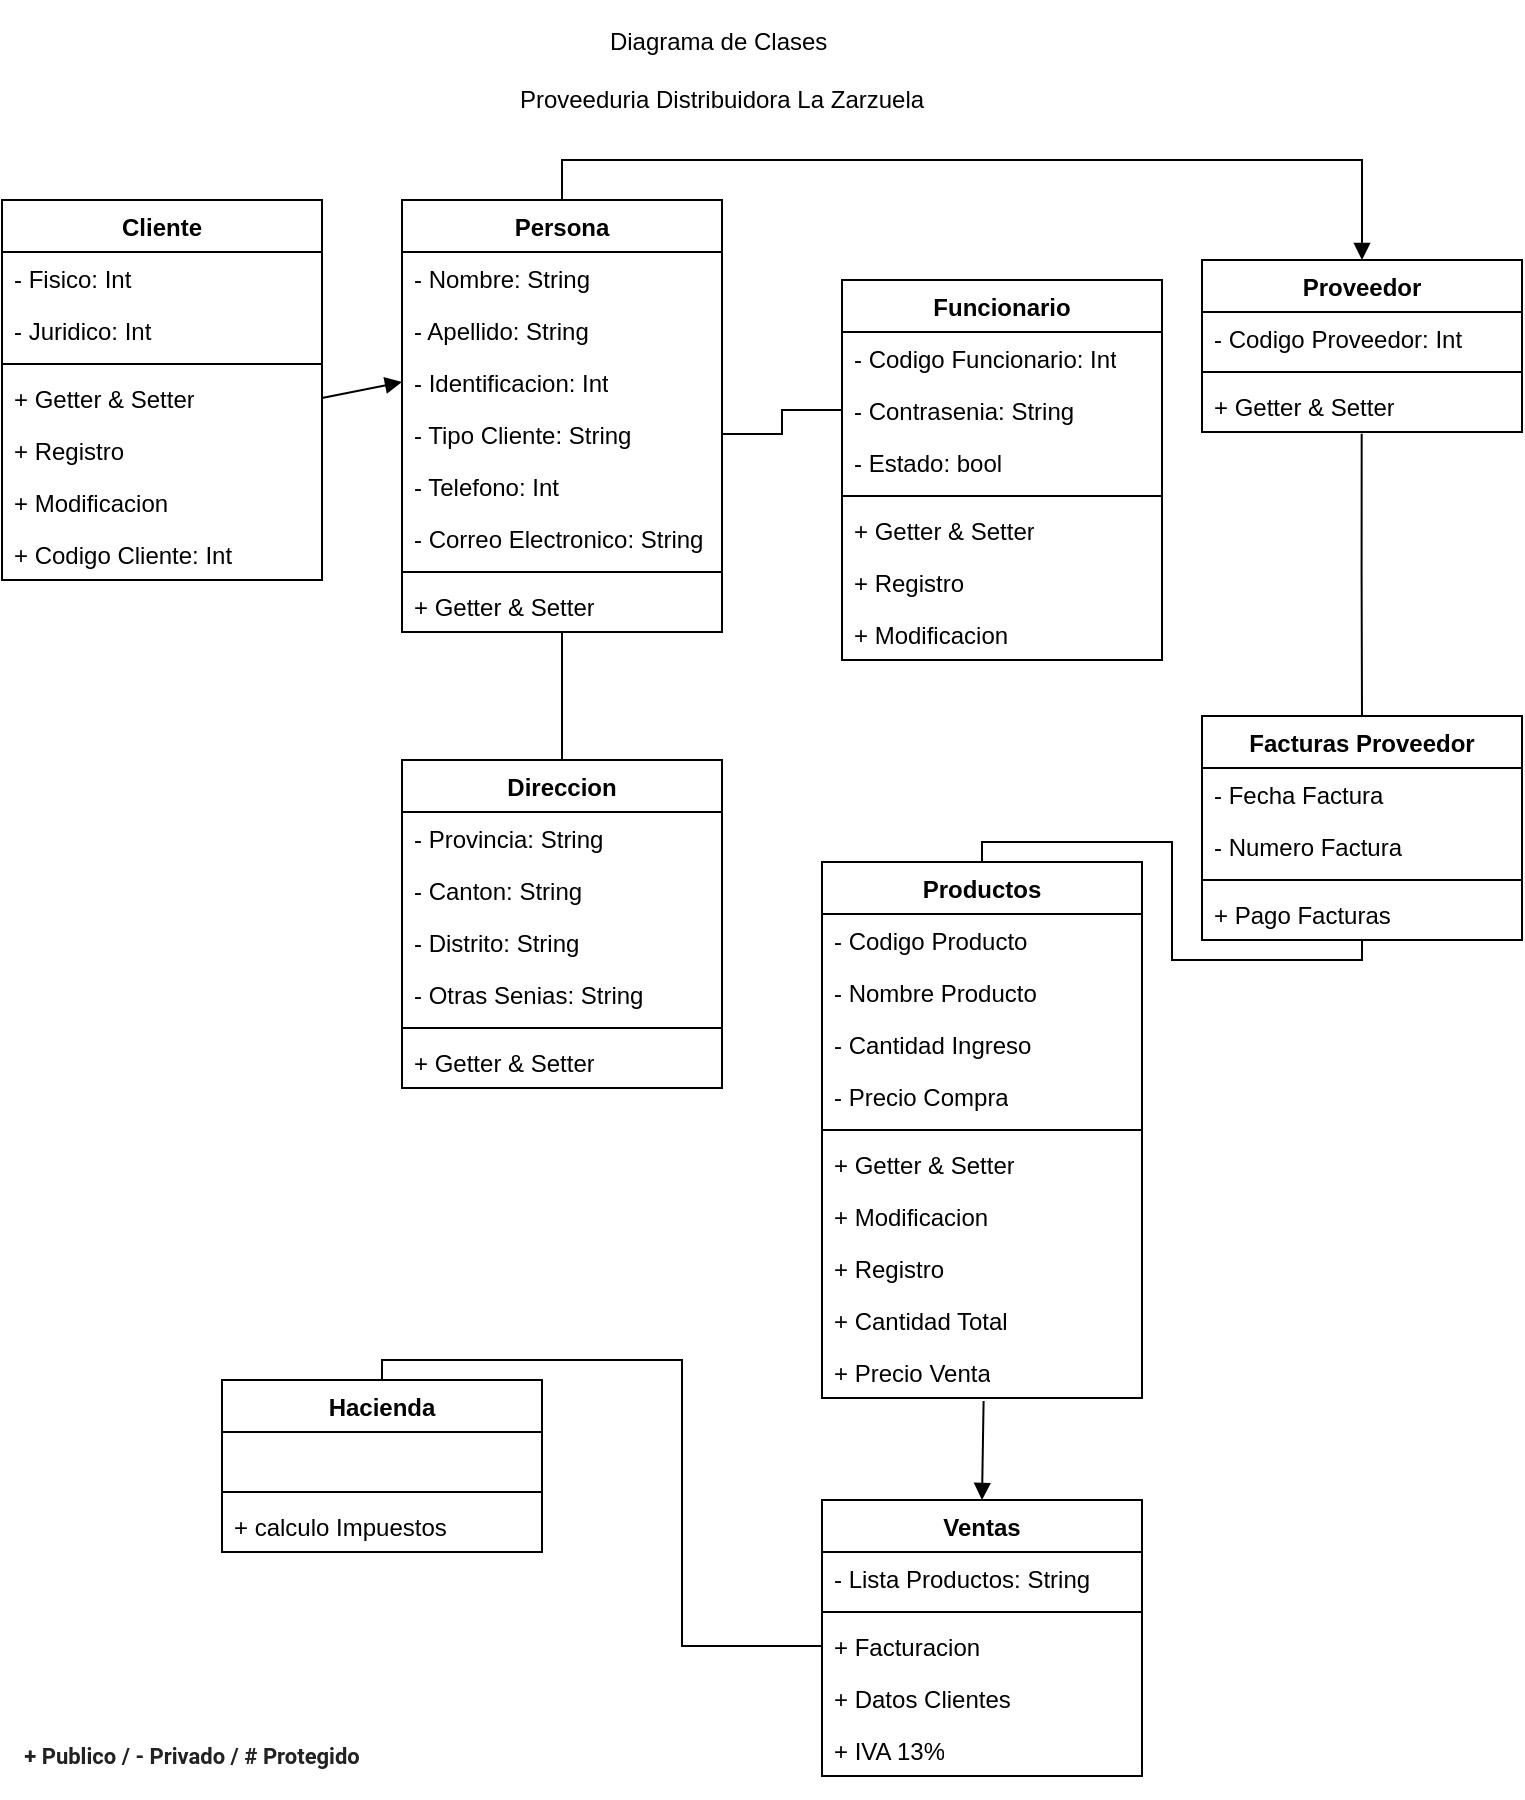 <mxfile version="23.1.1" type="device">
  <diagram id="C5RBs43oDa-KdzZeNtuy" name="Page-1">
    <mxGraphModel dx="2206" dy="1163" grid="1" gridSize="10" guides="1" tooltips="1" connect="1" arrows="1" fold="1" page="1" pageScale="1" pageWidth="827" pageHeight="1169" background="none" math="0" shadow="0">
      <root>
        <mxCell id="WIyWlLk6GJQsqaUBKTNV-0" />
        <mxCell id="WIyWlLk6GJQsqaUBKTNV-1" parent="WIyWlLk6GJQsqaUBKTNV-0" />
        <mxCell id="dNAA1vyuBfh1h1FyRF3A-4" value="&lt;h4 style=&quot;border-color: var(--border-color); text-align: left; font-size: 11px;&quot;&gt;&lt;font style=&quot;border-color: var(--border-color); font-size: 11px;&quot; face=&quot;Roboto, sans-serif&quot; color=&quot;#222222&quot;&gt;+ Publico /&amp;nbsp;&lt;/font&gt;&lt;font style=&quot;border-color: var(--border-color); font-size: 11px;&quot; face=&quot;Roboto, sans-serif&quot; color=&quot;#222222&quot;&gt;&lt;span style=&quot;border-color: var(--border-color);&quot;&gt;- Privado /&amp;nbsp;&lt;/span&gt;&lt;/font&gt;&lt;font style=&quot;border-color: var(--border-color); font-size: 11px;&quot; face=&quot;Roboto, sans-serif&quot; color=&quot;#222222&quot;&gt;&lt;span style=&quot;border-color: var(--border-color);&quot;&gt;# Protegido&lt;/span&gt;&lt;/font&gt;&lt;/h4&gt;" style="text;html=1;strokeColor=none;fillColor=none;align=center;verticalAlign=middle;whiteSpace=wrap;rounded=0;" vertex="1" parent="WIyWlLk6GJQsqaUBKTNV-1">
          <mxGeometry x="41" y="948" width="190" height="20" as="geometry" />
        </mxCell>
        <mxCell id="dNAA1vyuBfh1h1FyRF3A-9" value="Persona" style="swimlane;fontStyle=1;align=center;verticalAlign=top;childLayout=stackLayout;horizontal=1;startSize=26;horizontalStack=0;resizeParent=1;resizeParentMax=0;resizeLast=0;collapsible=1;marginBottom=0;whiteSpace=wrap;html=1;" vertex="1" parent="WIyWlLk6GJQsqaUBKTNV-1">
          <mxGeometry x="241" y="180" width="160" height="216" as="geometry" />
        </mxCell>
        <mxCell id="dNAA1vyuBfh1h1FyRF3A-20" value="- Nombre: String" style="text;strokeColor=none;fillColor=none;align=left;verticalAlign=top;spacingLeft=4;spacingRight=4;overflow=hidden;rotatable=0;points=[[0,0.5],[1,0.5]];portConstraint=eastwest;whiteSpace=wrap;html=1;" vertex="1" parent="dNAA1vyuBfh1h1FyRF3A-9">
          <mxGeometry y="26" width="160" height="26" as="geometry" />
        </mxCell>
        <mxCell id="dNAA1vyuBfh1h1FyRF3A-21" value="- Apellido: String" style="text;strokeColor=none;fillColor=none;align=left;verticalAlign=top;spacingLeft=4;spacingRight=4;overflow=hidden;rotatable=0;points=[[0,0.5],[1,0.5]];portConstraint=eastwest;whiteSpace=wrap;html=1;" vertex="1" parent="dNAA1vyuBfh1h1FyRF3A-9">
          <mxGeometry y="52" width="160" height="26" as="geometry" />
        </mxCell>
        <mxCell id="dNAA1vyuBfh1h1FyRF3A-19" value="- Identificacion: Int" style="text;strokeColor=none;fillColor=none;align=left;verticalAlign=top;spacingLeft=4;spacingRight=4;overflow=hidden;rotatable=0;points=[[0,0.5],[1,0.5]];portConstraint=eastwest;whiteSpace=wrap;html=1;" vertex="1" parent="dNAA1vyuBfh1h1FyRF3A-9">
          <mxGeometry y="78" width="160" height="26" as="geometry" />
        </mxCell>
        <mxCell id="dNAA1vyuBfh1h1FyRF3A-22" value="- Tipo Cliente: String" style="text;strokeColor=none;fillColor=none;align=left;verticalAlign=top;spacingLeft=4;spacingRight=4;overflow=hidden;rotatable=0;points=[[0,0.5],[1,0.5]];portConstraint=eastwest;whiteSpace=wrap;html=1;" vertex="1" parent="dNAA1vyuBfh1h1FyRF3A-9">
          <mxGeometry y="104" width="160" height="26" as="geometry" />
        </mxCell>
        <mxCell id="dNAA1vyuBfh1h1FyRF3A-23" value="- Telefono: Int" style="text;strokeColor=none;fillColor=none;align=left;verticalAlign=top;spacingLeft=4;spacingRight=4;overflow=hidden;rotatable=0;points=[[0,0.5],[1,0.5]];portConstraint=eastwest;whiteSpace=wrap;html=1;" vertex="1" parent="dNAA1vyuBfh1h1FyRF3A-9">
          <mxGeometry y="130" width="160" height="26" as="geometry" />
        </mxCell>
        <mxCell id="dNAA1vyuBfh1h1FyRF3A-24" value="- Correo Electronico: String" style="text;strokeColor=none;fillColor=none;align=left;verticalAlign=top;spacingLeft=4;spacingRight=4;overflow=hidden;rotatable=0;points=[[0,0.5],[1,0.5]];portConstraint=eastwest;whiteSpace=wrap;html=1;" vertex="1" parent="dNAA1vyuBfh1h1FyRF3A-9">
          <mxGeometry y="156" width="160" height="26" as="geometry" />
        </mxCell>
        <mxCell id="dNAA1vyuBfh1h1FyRF3A-11" value="" style="line;strokeWidth=1;fillColor=none;align=left;verticalAlign=middle;spacingTop=-1;spacingLeft=3;spacingRight=3;rotatable=0;labelPosition=right;points=[];portConstraint=eastwest;strokeColor=inherit;" vertex="1" parent="dNAA1vyuBfh1h1FyRF3A-9">
          <mxGeometry y="182" width="160" height="8" as="geometry" />
        </mxCell>
        <mxCell id="dNAA1vyuBfh1h1FyRF3A-12" value="+ Getter &amp;amp; Setter" style="text;strokeColor=none;fillColor=none;align=left;verticalAlign=top;spacingLeft=4;spacingRight=4;overflow=hidden;rotatable=0;points=[[0,0.5],[1,0.5]];portConstraint=eastwest;whiteSpace=wrap;html=1;" vertex="1" parent="dNAA1vyuBfh1h1FyRF3A-9">
          <mxGeometry y="190" width="160" height="26" as="geometry" />
        </mxCell>
        <mxCell id="dNAA1vyuBfh1h1FyRF3A-25" value="Cliente" style="swimlane;fontStyle=1;align=center;verticalAlign=top;childLayout=stackLayout;horizontal=1;startSize=26;horizontalStack=0;resizeParent=1;resizeParentMax=0;resizeLast=0;collapsible=1;marginBottom=0;whiteSpace=wrap;html=1;" vertex="1" parent="WIyWlLk6GJQsqaUBKTNV-1">
          <mxGeometry x="41" y="180" width="160" height="190" as="geometry" />
        </mxCell>
        <mxCell id="dNAA1vyuBfh1h1FyRF3A-26" value="- Fisico: Int" style="text;strokeColor=none;fillColor=none;align=left;verticalAlign=top;spacingLeft=4;spacingRight=4;overflow=hidden;rotatable=0;points=[[0,0.5],[1,0.5]];portConstraint=eastwest;whiteSpace=wrap;html=1;" vertex="1" parent="dNAA1vyuBfh1h1FyRF3A-25">
          <mxGeometry y="26" width="160" height="26" as="geometry" />
        </mxCell>
        <mxCell id="dNAA1vyuBfh1h1FyRF3A-29" value="- Juridico: Int" style="text;strokeColor=none;fillColor=none;align=left;verticalAlign=top;spacingLeft=4;spacingRight=4;overflow=hidden;rotatable=0;points=[[0,0.5],[1,0.5]];portConstraint=eastwest;whiteSpace=wrap;html=1;" vertex="1" parent="dNAA1vyuBfh1h1FyRF3A-25">
          <mxGeometry y="52" width="160" height="26" as="geometry" />
        </mxCell>
        <mxCell id="dNAA1vyuBfh1h1FyRF3A-27" value="" style="line;strokeWidth=1;fillColor=none;align=left;verticalAlign=middle;spacingTop=-1;spacingLeft=3;spacingRight=3;rotatable=0;labelPosition=right;points=[];portConstraint=eastwest;strokeColor=inherit;" vertex="1" parent="dNAA1vyuBfh1h1FyRF3A-25">
          <mxGeometry y="78" width="160" height="8" as="geometry" />
        </mxCell>
        <mxCell id="dNAA1vyuBfh1h1FyRF3A-30" value="+ Getter &amp;amp; Setter" style="text;strokeColor=none;fillColor=none;align=left;verticalAlign=top;spacingLeft=4;spacingRight=4;overflow=hidden;rotatable=0;points=[[0,0.5],[1,0.5]];portConstraint=eastwest;whiteSpace=wrap;html=1;" vertex="1" parent="dNAA1vyuBfh1h1FyRF3A-25">
          <mxGeometry y="86" width="160" height="26" as="geometry" />
        </mxCell>
        <mxCell id="dNAA1vyuBfh1h1FyRF3A-76" value="+ Registro" style="text;strokeColor=none;fillColor=none;align=left;verticalAlign=top;spacingLeft=4;spacingRight=4;overflow=hidden;rotatable=0;points=[[0,0.5],[1,0.5]];portConstraint=eastwest;whiteSpace=wrap;html=1;" vertex="1" parent="dNAA1vyuBfh1h1FyRF3A-25">
          <mxGeometry y="112" width="160" height="26" as="geometry" />
        </mxCell>
        <mxCell id="dNAA1vyuBfh1h1FyRF3A-77" value="+ Modificacion" style="text;strokeColor=none;fillColor=none;align=left;verticalAlign=top;spacingLeft=4;spacingRight=4;overflow=hidden;rotatable=0;points=[[0,0.5],[1,0.5]];portConstraint=eastwest;whiteSpace=wrap;html=1;" vertex="1" parent="dNAA1vyuBfh1h1FyRF3A-25">
          <mxGeometry y="138" width="160" height="26" as="geometry" />
        </mxCell>
        <mxCell id="dNAA1vyuBfh1h1FyRF3A-28" value="+ Codigo Cliente: Int" style="text;strokeColor=none;fillColor=none;align=left;verticalAlign=top;spacingLeft=4;spacingRight=4;overflow=hidden;rotatable=0;points=[[0,0.5],[1,0.5]];portConstraint=eastwest;whiteSpace=wrap;html=1;" vertex="1" parent="dNAA1vyuBfh1h1FyRF3A-25">
          <mxGeometry y="164" width="160" height="26" as="geometry" />
        </mxCell>
        <mxCell id="dNAA1vyuBfh1h1FyRF3A-31" value="Direccion" style="swimlane;fontStyle=1;align=center;verticalAlign=top;childLayout=stackLayout;horizontal=1;startSize=26;horizontalStack=0;resizeParent=1;resizeParentMax=0;resizeLast=0;collapsible=1;marginBottom=0;whiteSpace=wrap;html=1;" vertex="1" parent="WIyWlLk6GJQsqaUBKTNV-1">
          <mxGeometry x="241" y="460" width="160" height="164" as="geometry" />
        </mxCell>
        <mxCell id="dNAA1vyuBfh1h1FyRF3A-32" value="- Provincia: String" style="text;strokeColor=none;fillColor=none;align=left;verticalAlign=top;spacingLeft=4;spacingRight=4;overflow=hidden;rotatable=0;points=[[0,0.5],[1,0.5]];portConstraint=eastwest;whiteSpace=wrap;html=1;" vertex="1" parent="dNAA1vyuBfh1h1FyRF3A-31">
          <mxGeometry y="26" width="160" height="26" as="geometry" />
        </mxCell>
        <mxCell id="dNAA1vyuBfh1h1FyRF3A-35" value="- Canton: String" style="text;strokeColor=none;fillColor=none;align=left;verticalAlign=top;spacingLeft=4;spacingRight=4;overflow=hidden;rotatable=0;points=[[0,0.5],[1,0.5]];portConstraint=eastwest;whiteSpace=wrap;html=1;" vertex="1" parent="dNAA1vyuBfh1h1FyRF3A-31">
          <mxGeometry y="52" width="160" height="26" as="geometry" />
        </mxCell>
        <mxCell id="dNAA1vyuBfh1h1FyRF3A-36" value="- Distrito: String" style="text;strokeColor=none;fillColor=none;align=left;verticalAlign=top;spacingLeft=4;spacingRight=4;overflow=hidden;rotatable=0;points=[[0,0.5],[1,0.5]];portConstraint=eastwest;whiteSpace=wrap;html=1;" vertex="1" parent="dNAA1vyuBfh1h1FyRF3A-31">
          <mxGeometry y="78" width="160" height="26" as="geometry" />
        </mxCell>
        <mxCell id="dNAA1vyuBfh1h1FyRF3A-37" value="- Otras Senias: String" style="text;strokeColor=none;fillColor=none;align=left;verticalAlign=top;spacingLeft=4;spacingRight=4;overflow=hidden;rotatable=0;points=[[0,0.5],[1,0.5]];portConstraint=eastwest;whiteSpace=wrap;html=1;" vertex="1" parent="dNAA1vyuBfh1h1FyRF3A-31">
          <mxGeometry y="104" width="160" height="26" as="geometry" />
        </mxCell>
        <mxCell id="dNAA1vyuBfh1h1FyRF3A-33" value="" style="line;strokeWidth=1;fillColor=none;align=left;verticalAlign=middle;spacingTop=-1;spacingLeft=3;spacingRight=3;rotatable=0;labelPosition=right;points=[];portConstraint=eastwest;strokeColor=inherit;" vertex="1" parent="dNAA1vyuBfh1h1FyRF3A-31">
          <mxGeometry y="130" width="160" height="8" as="geometry" />
        </mxCell>
        <mxCell id="dNAA1vyuBfh1h1FyRF3A-34" value="+ Getter &amp;amp; Setter" style="text;strokeColor=none;fillColor=none;align=left;verticalAlign=top;spacingLeft=4;spacingRight=4;overflow=hidden;rotatable=0;points=[[0,0.5],[1,0.5]];portConstraint=eastwest;whiteSpace=wrap;html=1;" vertex="1" parent="dNAA1vyuBfh1h1FyRF3A-31">
          <mxGeometry y="138" width="160" height="26" as="geometry" />
        </mxCell>
        <mxCell id="dNAA1vyuBfh1h1FyRF3A-38" value="Funcionario" style="swimlane;fontStyle=1;align=center;verticalAlign=top;childLayout=stackLayout;horizontal=1;startSize=26;horizontalStack=0;resizeParent=1;resizeParentMax=0;resizeLast=0;collapsible=1;marginBottom=0;whiteSpace=wrap;html=1;" vertex="1" parent="WIyWlLk6GJQsqaUBKTNV-1">
          <mxGeometry x="461" y="220" width="160" height="190" as="geometry" />
        </mxCell>
        <mxCell id="dNAA1vyuBfh1h1FyRF3A-39" value="- Codigo Funcionario: Int" style="text;strokeColor=none;fillColor=none;align=left;verticalAlign=top;spacingLeft=4;spacingRight=4;overflow=hidden;rotatable=0;points=[[0,0.5],[1,0.5]];portConstraint=eastwest;whiteSpace=wrap;html=1;" vertex="1" parent="dNAA1vyuBfh1h1FyRF3A-38">
          <mxGeometry y="26" width="160" height="26" as="geometry" />
        </mxCell>
        <mxCell id="dNAA1vyuBfh1h1FyRF3A-42" value="- Contrasenia: String" style="text;strokeColor=none;fillColor=none;align=left;verticalAlign=top;spacingLeft=4;spacingRight=4;overflow=hidden;rotatable=0;points=[[0,0.5],[1,0.5]];portConstraint=eastwest;whiteSpace=wrap;html=1;" vertex="1" parent="dNAA1vyuBfh1h1FyRF3A-38">
          <mxGeometry y="52" width="160" height="26" as="geometry" />
        </mxCell>
        <mxCell id="dNAA1vyuBfh1h1FyRF3A-43" value="- Estado: bool" style="text;strokeColor=none;fillColor=none;align=left;verticalAlign=top;spacingLeft=4;spacingRight=4;overflow=hidden;rotatable=0;points=[[0,0.5],[1,0.5]];portConstraint=eastwest;whiteSpace=wrap;html=1;" vertex="1" parent="dNAA1vyuBfh1h1FyRF3A-38">
          <mxGeometry y="78" width="160" height="26" as="geometry" />
        </mxCell>
        <mxCell id="dNAA1vyuBfh1h1FyRF3A-40" value="" style="line;strokeWidth=1;fillColor=none;align=left;verticalAlign=middle;spacingTop=-1;spacingLeft=3;spacingRight=3;rotatable=0;labelPosition=right;points=[];portConstraint=eastwest;strokeColor=inherit;" vertex="1" parent="dNAA1vyuBfh1h1FyRF3A-38">
          <mxGeometry y="104" width="160" height="8" as="geometry" />
        </mxCell>
        <mxCell id="dNAA1vyuBfh1h1FyRF3A-44" value="+ Getter &amp;amp; Setter" style="text;strokeColor=none;fillColor=none;align=left;verticalAlign=top;spacingLeft=4;spacingRight=4;overflow=hidden;rotatable=0;points=[[0,0.5],[1,0.5]];portConstraint=eastwest;whiteSpace=wrap;html=1;" vertex="1" parent="dNAA1vyuBfh1h1FyRF3A-38">
          <mxGeometry y="112" width="160" height="26" as="geometry" />
        </mxCell>
        <mxCell id="dNAA1vyuBfh1h1FyRF3A-78" value="+ Registro" style="text;strokeColor=none;fillColor=none;align=left;verticalAlign=top;spacingLeft=4;spacingRight=4;overflow=hidden;rotatable=0;points=[[0,0.5],[1,0.5]];portConstraint=eastwest;whiteSpace=wrap;html=1;" vertex="1" parent="dNAA1vyuBfh1h1FyRF3A-38">
          <mxGeometry y="138" width="160" height="26" as="geometry" />
        </mxCell>
        <mxCell id="dNAA1vyuBfh1h1FyRF3A-79" value="+ Modificacion" style="text;strokeColor=none;fillColor=none;align=left;verticalAlign=top;spacingLeft=4;spacingRight=4;overflow=hidden;rotatable=0;points=[[0,0.5],[1,0.5]];portConstraint=eastwest;whiteSpace=wrap;html=1;" vertex="1" parent="dNAA1vyuBfh1h1FyRF3A-38">
          <mxGeometry y="164" width="160" height="26" as="geometry" />
        </mxCell>
        <mxCell id="dNAA1vyuBfh1h1FyRF3A-45" value="Proveedor" style="swimlane;fontStyle=1;align=center;verticalAlign=top;childLayout=stackLayout;horizontal=1;startSize=26;horizontalStack=0;resizeParent=1;resizeParentMax=0;resizeLast=0;collapsible=1;marginBottom=0;whiteSpace=wrap;html=1;" vertex="1" parent="WIyWlLk6GJQsqaUBKTNV-1">
          <mxGeometry x="641" y="210" width="160" height="86" as="geometry" />
        </mxCell>
        <mxCell id="dNAA1vyuBfh1h1FyRF3A-49" value="- Codigo Proveedor: Int" style="text;strokeColor=none;fillColor=none;align=left;verticalAlign=top;spacingLeft=4;spacingRight=4;overflow=hidden;rotatable=0;points=[[0,0.5],[1,0.5]];portConstraint=eastwest;whiteSpace=wrap;html=1;" vertex="1" parent="dNAA1vyuBfh1h1FyRF3A-45">
          <mxGeometry y="26" width="160" height="26" as="geometry" />
        </mxCell>
        <mxCell id="dNAA1vyuBfh1h1FyRF3A-47" value="" style="line;strokeWidth=1;fillColor=none;align=left;verticalAlign=middle;spacingTop=-1;spacingLeft=3;spacingRight=3;rotatable=0;labelPosition=right;points=[];portConstraint=eastwest;strokeColor=inherit;" vertex="1" parent="dNAA1vyuBfh1h1FyRF3A-45">
          <mxGeometry y="52" width="160" height="8" as="geometry" />
        </mxCell>
        <mxCell id="dNAA1vyuBfh1h1FyRF3A-48" value="+ Getter &amp;amp; Setter" style="text;strokeColor=none;fillColor=none;align=left;verticalAlign=top;spacingLeft=4;spacingRight=4;overflow=hidden;rotatable=0;points=[[0,0.5],[1,0.5]];portConstraint=eastwest;whiteSpace=wrap;html=1;" vertex="1" parent="dNAA1vyuBfh1h1FyRF3A-45">
          <mxGeometry y="60" width="160" height="26" as="geometry" />
        </mxCell>
        <mxCell id="dNAA1vyuBfh1h1FyRF3A-50" value="Ventas" style="swimlane;fontStyle=1;align=center;verticalAlign=top;childLayout=stackLayout;horizontal=1;startSize=26;horizontalStack=0;resizeParent=1;resizeParentMax=0;resizeLast=0;collapsible=1;marginBottom=0;whiteSpace=wrap;html=1;" vertex="1" parent="WIyWlLk6GJQsqaUBKTNV-1">
          <mxGeometry x="451" y="830" width="160" height="138" as="geometry" />
        </mxCell>
        <mxCell id="dNAA1vyuBfh1h1FyRF3A-74" value="- Lista Productos: String" style="text;strokeColor=none;fillColor=none;align=left;verticalAlign=top;spacingLeft=4;spacingRight=4;overflow=hidden;rotatable=0;points=[[0,0.5],[1,0.5]];portConstraint=eastwest;whiteSpace=wrap;html=1;" vertex="1" parent="dNAA1vyuBfh1h1FyRF3A-50">
          <mxGeometry y="26" width="160" height="26" as="geometry" />
        </mxCell>
        <mxCell id="dNAA1vyuBfh1h1FyRF3A-52" value="" style="line;strokeWidth=1;fillColor=none;align=left;verticalAlign=middle;spacingTop=-1;spacingLeft=3;spacingRight=3;rotatable=0;labelPosition=right;points=[];portConstraint=eastwest;strokeColor=inherit;" vertex="1" parent="dNAA1vyuBfh1h1FyRF3A-50">
          <mxGeometry y="52" width="160" height="8" as="geometry" />
        </mxCell>
        <mxCell id="dNAA1vyuBfh1h1FyRF3A-53" value="+ Facturacion" style="text;strokeColor=none;fillColor=none;align=left;verticalAlign=top;spacingLeft=4;spacingRight=4;overflow=hidden;rotatable=0;points=[[0,0.5],[1,0.5]];portConstraint=eastwest;whiteSpace=wrap;html=1;" vertex="1" parent="dNAA1vyuBfh1h1FyRF3A-50">
          <mxGeometry y="60" width="160" height="26" as="geometry" />
        </mxCell>
        <mxCell id="dNAA1vyuBfh1h1FyRF3A-106" value="+ Datos Clientes" style="text;strokeColor=none;fillColor=none;align=left;verticalAlign=top;spacingLeft=4;spacingRight=4;overflow=hidden;rotatable=0;points=[[0,0.5],[1,0.5]];portConstraint=eastwest;whiteSpace=wrap;html=1;" vertex="1" parent="dNAA1vyuBfh1h1FyRF3A-50">
          <mxGeometry y="86" width="160" height="26" as="geometry" />
        </mxCell>
        <mxCell id="dNAA1vyuBfh1h1FyRF3A-68" value="+ IVA 13%" style="text;strokeColor=none;fillColor=none;align=left;verticalAlign=top;spacingLeft=4;spacingRight=4;overflow=hidden;rotatable=0;points=[[0,0.5],[1,0.5]];portConstraint=eastwest;whiteSpace=wrap;html=1;" vertex="1" parent="dNAA1vyuBfh1h1FyRF3A-50">
          <mxGeometry y="112" width="160" height="26" as="geometry" />
        </mxCell>
        <mxCell id="dNAA1vyuBfh1h1FyRF3A-54" value="Hacienda" style="swimlane;fontStyle=1;align=center;verticalAlign=top;childLayout=stackLayout;horizontal=1;startSize=26;horizontalStack=0;resizeParent=1;resizeParentMax=0;resizeLast=0;collapsible=1;marginBottom=0;whiteSpace=wrap;html=1;" vertex="1" parent="WIyWlLk6GJQsqaUBKTNV-1">
          <mxGeometry x="151" y="770" width="160" height="86" as="geometry" />
        </mxCell>
        <mxCell id="dNAA1vyuBfh1h1FyRF3A-55" value="&amp;nbsp;" style="text;strokeColor=none;fillColor=none;align=left;verticalAlign=top;spacingLeft=4;spacingRight=4;overflow=hidden;rotatable=0;points=[[0,0.5],[1,0.5]];portConstraint=eastwest;whiteSpace=wrap;html=1;" vertex="1" parent="dNAA1vyuBfh1h1FyRF3A-54">
          <mxGeometry y="26" width="160" height="26" as="geometry" />
        </mxCell>
        <mxCell id="dNAA1vyuBfh1h1FyRF3A-56" value="" style="line;strokeWidth=1;fillColor=none;align=left;verticalAlign=middle;spacingTop=-1;spacingLeft=3;spacingRight=3;rotatable=0;labelPosition=right;points=[];portConstraint=eastwest;strokeColor=inherit;" vertex="1" parent="dNAA1vyuBfh1h1FyRF3A-54">
          <mxGeometry y="52" width="160" height="8" as="geometry" />
        </mxCell>
        <mxCell id="dNAA1vyuBfh1h1FyRF3A-57" value="+ calculo Impuestos" style="text;strokeColor=none;fillColor=none;align=left;verticalAlign=top;spacingLeft=4;spacingRight=4;overflow=hidden;rotatable=0;points=[[0,0.5],[1,0.5]];portConstraint=eastwest;whiteSpace=wrap;html=1;" vertex="1" parent="dNAA1vyuBfh1h1FyRF3A-54">
          <mxGeometry y="60" width="160" height="26" as="geometry" />
        </mxCell>
        <mxCell id="dNAA1vyuBfh1h1FyRF3A-58" value="Productos" style="swimlane;fontStyle=1;align=center;verticalAlign=top;childLayout=stackLayout;horizontal=1;startSize=26;horizontalStack=0;resizeParent=1;resizeParentMax=0;resizeLast=0;collapsible=1;marginBottom=0;whiteSpace=wrap;html=1;" vertex="1" parent="WIyWlLk6GJQsqaUBKTNV-1">
          <mxGeometry x="451" y="511" width="160" height="268" as="geometry" />
        </mxCell>
        <mxCell id="dNAA1vyuBfh1h1FyRF3A-69" value="- Codigo Producto" style="text;strokeColor=none;fillColor=none;align=left;verticalAlign=top;spacingLeft=4;spacingRight=4;overflow=hidden;rotatable=0;points=[[0,0.5],[1,0.5]];portConstraint=eastwest;whiteSpace=wrap;html=1;" vertex="1" parent="dNAA1vyuBfh1h1FyRF3A-58">
          <mxGeometry y="26" width="160" height="26" as="geometry" />
        </mxCell>
        <mxCell id="dNAA1vyuBfh1h1FyRF3A-70" value="- Nombre Producto" style="text;strokeColor=none;fillColor=none;align=left;verticalAlign=top;spacingLeft=4;spacingRight=4;overflow=hidden;rotatable=0;points=[[0,0.5],[1,0.5]];portConstraint=eastwest;whiteSpace=wrap;html=1;" vertex="1" parent="dNAA1vyuBfh1h1FyRF3A-58">
          <mxGeometry y="52" width="160" height="26" as="geometry" />
        </mxCell>
        <mxCell id="dNAA1vyuBfh1h1FyRF3A-71" value="- Cantidad Ingreso" style="text;strokeColor=none;fillColor=none;align=left;verticalAlign=top;spacingLeft=4;spacingRight=4;overflow=hidden;rotatable=0;points=[[0,0.5],[1,0.5]];portConstraint=eastwest;whiteSpace=wrap;html=1;" vertex="1" parent="dNAA1vyuBfh1h1FyRF3A-58">
          <mxGeometry y="78" width="160" height="26" as="geometry" />
        </mxCell>
        <mxCell id="dNAA1vyuBfh1h1FyRF3A-67" value="- Precio Compra" style="text;strokeColor=none;fillColor=none;align=left;verticalAlign=top;spacingLeft=4;spacingRight=4;overflow=hidden;rotatable=0;points=[[0,0.5],[1,0.5]];portConstraint=eastwest;whiteSpace=wrap;html=1;" vertex="1" parent="dNAA1vyuBfh1h1FyRF3A-58">
          <mxGeometry y="104" width="160" height="26" as="geometry" />
        </mxCell>
        <mxCell id="dNAA1vyuBfh1h1FyRF3A-60" value="" style="line;strokeWidth=1;fillColor=none;align=left;verticalAlign=middle;spacingTop=-1;spacingLeft=3;spacingRight=3;rotatable=0;labelPosition=right;points=[];portConstraint=eastwest;strokeColor=inherit;" vertex="1" parent="dNAA1vyuBfh1h1FyRF3A-58">
          <mxGeometry y="130" width="160" height="8" as="geometry" />
        </mxCell>
        <mxCell id="dNAA1vyuBfh1h1FyRF3A-61" value="+ Getter &amp;amp; Setter" style="text;strokeColor=none;fillColor=none;align=left;verticalAlign=top;spacingLeft=4;spacingRight=4;overflow=hidden;rotatable=0;points=[[0,0.5],[1,0.5]];portConstraint=eastwest;whiteSpace=wrap;html=1;" vertex="1" parent="dNAA1vyuBfh1h1FyRF3A-58">
          <mxGeometry y="138" width="160" height="26" as="geometry" />
        </mxCell>
        <mxCell id="dNAA1vyuBfh1h1FyRF3A-66" value="+ Modificacion" style="text;strokeColor=none;fillColor=none;align=left;verticalAlign=top;spacingLeft=4;spacingRight=4;overflow=hidden;rotatable=0;points=[[0,0.5],[1,0.5]];portConstraint=eastwest;whiteSpace=wrap;html=1;" vertex="1" parent="dNAA1vyuBfh1h1FyRF3A-58">
          <mxGeometry y="164" width="160" height="26" as="geometry" />
        </mxCell>
        <mxCell id="dNAA1vyuBfh1h1FyRF3A-59" value="+ Registro" style="text;strokeColor=none;fillColor=none;align=left;verticalAlign=top;spacingLeft=4;spacingRight=4;overflow=hidden;rotatable=0;points=[[0,0.5],[1,0.5]];portConstraint=eastwest;whiteSpace=wrap;html=1;" vertex="1" parent="dNAA1vyuBfh1h1FyRF3A-58">
          <mxGeometry y="190" width="160" height="26" as="geometry" />
        </mxCell>
        <mxCell id="dNAA1vyuBfh1h1FyRF3A-72" value="+ Cantidad Total" style="text;strokeColor=none;fillColor=none;align=left;verticalAlign=top;spacingLeft=4;spacingRight=4;overflow=hidden;rotatable=0;points=[[0,0.5],[1,0.5]];portConstraint=eastwest;whiteSpace=wrap;html=1;" vertex="1" parent="dNAA1vyuBfh1h1FyRF3A-58">
          <mxGeometry y="216" width="160" height="26" as="geometry" />
        </mxCell>
        <mxCell id="dNAA1vyuBfh1h1FyRF3A-75" value="+ Precio Venta" style="text;strokeColor=none;fillColor=none;align=left;verticalAlign=top;spacingLeft=4;spacingRight=4;overflow=hidden;rotatable=0;points=[[0,0.5],[1,0.5]];portConstraint=eastwest;whiteSpace=wrap;html=1;" vertex="1" parent="dNAA1vyuBfh1h1FyRF3A-58">
          <mxGeometry y="242" width="160" height="26" as="geometry" />
        </mxCell>
        <mxCell id="dNAA1vyuBfh1h1FyRF3A-87" value="Facturas Proveedor" style="swimlane;fontStyle=1;align=center;verticalAlign=top;childLayout=stackLayout;horizontal=1;startSize=26;horizontalStack=0;resizeParent=1;resizeParentMax=0;resizeLast=0;collapsible=1;marginBottom=0;whiteSpace=wrap;html=1;" vertex="1" parent="WIyWlLk6GJQsqaUBKTNV-1">
          <mxGeometry x="641" y="438" width="160" height="112" as="geometry" />
        </mxCell>
        <mxCell id="dNAA1vyuBfh1h1FyRF3A-46" value="- Fecha Factura" style="text;strokeColor=none;fillColor=none;align=left;verticalAlign=top;spacingLeft=4;spacingRight=4;overflow=hidden;rotatable=0;points=[[0,0.5],[1,0.5]];portConstraint=eastwest;whiteSpace=wrap;html=1;" vertex="1" parent="dNAA1vyuBfh1h1FyRF3A-87">
          <mxGeometry y="26" width="160" height="26" as="geometry" />
        </mxCell>
        <mxCell id="dNAA1vyuBfh1h1FyRF3A-91" value="- Numero Factura" style="text;strokeColor=none;fillColor=none;align=left;verticalAlign=top;spacingLeft=4;spacingRight=4;overflow=hidden;rotatable=0;points=[[0,0.5],[1,0.5]];portConstraint=eastwest;whiteSpace=wrap;html=1;" vertex="1" parent="dNAA1vyuBfh1h1FyRF3A-87">
          <mxGeometry y="52" width="160" height="26" as="geometry" />
        </mxCell>
        <mxCell id="dNAA1vyuBfh1h1FyRF3A-89" value="" style="line;strokeWidth=1;fillColor=none;align=left;verticalAlign=middle;spacingTop=-1;spacingLeft=3;spacingRight=3;rotatable=0;labelPosition=right;points=[];portConstraint=eastwest;strokeColor=inherit;" vertex="1" parent="dNAA1vyuBfh1h1FyRF3A-87">
          <mxGeometry y="78" width="160" height="8" as="geometry" />
        </mxCell>
        <mxCell id="dNAA1vyuBfh1h1FyRF3A-86" value="+ Pago Facturas" style="text;strokeColor=none;fillColor=none;align=left;verticalAlign=top;spacingLeft=4;spacingRight=4;overflow=hidden;rotatable=0;points=[[0,0.5],[1,0.5]];portConstraint=eastwest;whiteSpace=wrap;html=1;" vertex="1" parent="dNAA1vyuBfh1h1FyRF3A-87">
          <mxGeometry y="86" width="160" height="26" as="geometry" />
        </mxCell>
        <mxCell id="dNAA1vyuBfh1h1FyRF3A-93" value="" style="endArrow=none;html=1;edgeStyle=orthogonalEdgeStyle;rounded=0;exitX=0.5;exitY=0.981;exitDx=0;exitDy=0;exitPerimeter=0;entryX=0.5;entryY=0;entryDx=0;entryDy=0;" edge="1" parent="WIyWlLk6GJQsqaUBKTNV-1" source="dNAA1vyuBfh1h1FyRF3A-12" target="dNAA1vyuBfh1h1FyRF3A-31">
          <mxGeometry relative="1" as="geometry">
            <mxPoint x="111" y="470" as="sourcePoint" />
            <mxPoint x="271" y="470" as="targetPoint" />
          </mxGeometry>
        </mxCell>
        <mxCell id="dNAA1vyuBfh1h1FyRF3A-96" value="" style="endArrow=none;html=1;edgeStyle=orthogonalEdgeStyle;rounded=0;exitX=1;exitY=0.5;exitDx=0;exitDy=0;entryX=0;entryY=0.5;entryDx=0;entryDy=0;" edge="1" parent="WIyWlLk6GJQsqaUBKTNV-1" source="dNAA1vyuBfh1h1FyRF3A-22" target="dNAA1vyuBfh1h1FyRF3A-42">
          <mxGeometry relative="1" as="geometry">
            <mxPoint x="481" y="410" as="sourcePoint" />
            <mxPoint x="641" y="410" as="targetPoint" />
          </mxGeometry>
        </mxCell>
        <mxCell id="dNAA1vyuBfh1h1FyRF3A-99" value="" style="html=1;verticalAlign=bottom;endArrow=block;curved=0;rounded=0;exitX=1;exitY=0.5;exitDx=0;exitDy=0;entryX=0;entryY=0.5;entryDx=0;entryDy=0;" edge="1" parent="WIyWlLk6GJQsqaUBKTNV-1" source="dNAA1vyuBfh1h1FyRF3A-30" target="dNAA1vyuBfh1h1FyRF3A-19">
          <mxGeometry width="80" relative="1" as="geometry">
            <mxPoint x="211" y="310" as="sourcePoint" />
            <mxPoint x="291" y="310" as="targetPoint" />
          </mxGeometry>
        </mxCell>
        <mxCell id="dNAA1vyuBfh1h1FyRF3A-100" value="" style="html=1;verticalAlign=bottom;endArrow=block;curved=0;rounded=0;entryX=0.5;entryY=0;entryDx=0;entryDy=0;exitX=0.5;exitY=0;exitDx=0;exitDy=0;" edge="1" parent="WIyWlLk6GJQsqaUBKTNV-1" source="dNAA1vyuBfh1h1FyRF3A-9" target="dNAA1vyuBfh1h1FyRF3A-45">
          <mxGeometry width="80" relative="1" as="geometry">
            <mxPoint x="321" y="160" as="sourcePoint" />
            <mxPoint x="721" y="190" as="targetPoint" />
            <Array as="points">
              <mxPoint x="321" y="160" />
              <mxPoint x="381" y="160" />
              <mxPoint x="551" y="160" />
              <mxPoint x="721" y="160" />
            </Array>
          </mxGeometry>
        </mxCell>
        <mxCell id="dNAA1vyuBfh1h1FyRF3A-101" value="" style="endArrow=none;html=1;edgeStyle=orthogonalEdgeStyle;rounded=0;exitX=0.499;exitY=1.036;exitDx=0;exitDy=0;entryX=0.5;entryY=0;entryDx=0;entryDy=0;exitPerimeter=0;" edge="1" parent="WIyWlLk6GJQsqaUBKTNV-1" source="dNAA1vyuBfh1h1FyRF3A-48" target="dNAA1vyuBfh1h1FyRF3A-87">
          <mxGeometry relative="1" as="geometry">
            <mxPoint x="741" y="350" as="sourcePoint" />
            <mxPoint x="811" y="350" as="targetPoint" />
          </mxGeometry>
        </mxCell>
        <mxCell id="dNAA1vyuBfh1h1FyRF3A-103" value="" style="endArrow=none;html=1;edgeStyle=orthogonalEdgeStyle;rounded=0;entryX=0.5;entryY=0;entryDx=0;entryDy=0;exitX=0.5;exitY=1;exitDx=0;exitDy=0;exitPerimeter=0;" edge="1" parent="WIyWlLk6GJQsqaUBKTNV-1" source="dNAA1vyuBfh1h1FyRF3A-86" target="dNAA1vyuBfh1h1FyRF3A-58">
          <mxGeometry relative="1" as="geometry">
            <mxPoint x="651" y="590" as="sourcePoint" />
            <mxPoint x="811" y="590" as="targetPoint" />
          </mxGeometry>
        </mxCell>
        <mxCell id="dNAA1vyuBfh1h1FyRF3A-107" value="" style="html=1;verticalAlign=bottom;endArrow=block;curved=0;rounded=0;entryX=0.5;entryY=0;entryDx=0;entryDy=0;exitX=0.505;exitY=1.059;exitDx=0;exitDy=0;exitPerimeter=0;" edge="1" parent="WIyWlLk6GJQsqaUBKTNV-1" source="dNAA1vyuBfh1h1FyRF3A-75" target="dNAA1vyuBfh1h1FyRF3A-50">
          <mxGeometry width="80" relative="1" as="geometry">
            <mxPoint x="861" y="470" as="sourcePoint" />
            <mxPoint x="941" y="470" as="targetPoint" />
          </mxGeometry>
        </mxCell>
        <mxCell id="dNAA1vyuBfh1h1FyRF3A-109" value="&lt;font style=&quot;font-size: 12px;&quot;&gt;Diagrama de Clases&amp;nbsp;&lt;br&gt;&lt;span style=&quot;font-family: Arial, serif; background-color: initial;&quot;&gt;&lt;br&gt;Proveeduria&amp;nbsp;&lt;/span&gt;&lt;span style=&quot;font-family: Arial, serif; background-color: initial;&quot;&gt;Distribuidora La Zarzuela&lt;/span&gt;&lt;b style=&quot;font-family: Arial, serif; background-color: initial;&quot;&gt;&lt;br&gt;&lt;/b&gt;&lt;/font&gt;" style="text;html=1;strokeColor=none;fillColor=none;align=center;verticalAlign=middle;whiteSpace=wrap;rounded=0;" vertex="1" parent="WIyWlLk6GJQsqaUBKTNV-1">
          <mxGeometry x="281" y="80" width="240" height="70" as="geometry" />
        </mxCell>
        <mxCell id="dNAA1vyuBfh1h1FyRF3A-110" value="" style="endArrow=none;html=1;edgeStyle=orthogonalEdgeStyle;rounded=0;entryX=0;entryY=0.5;entryDx=0;entryDy=0;exitX=0.5;exitY=0;exitDx=0;exitDy=0;" edge="1" parent="WIyWlLk6GJQsqaUBKTNV-1" source="dNAA1vyuBfh1h1FyRF3A-54" target="dNAA1vyuBfh1h1FyRF3A-53">
          <mxGeometry relative="1" as="geometry">
            <mxPoint x="741" y="628.57" as="sourcePoint" />
            <mxPoint x="901" y="628.57" as="targetPoint" />
          </mxGeometry>
        </mxCell>
      </root>
    </mxGraphModel>
  </diagram>
</mxfile>

